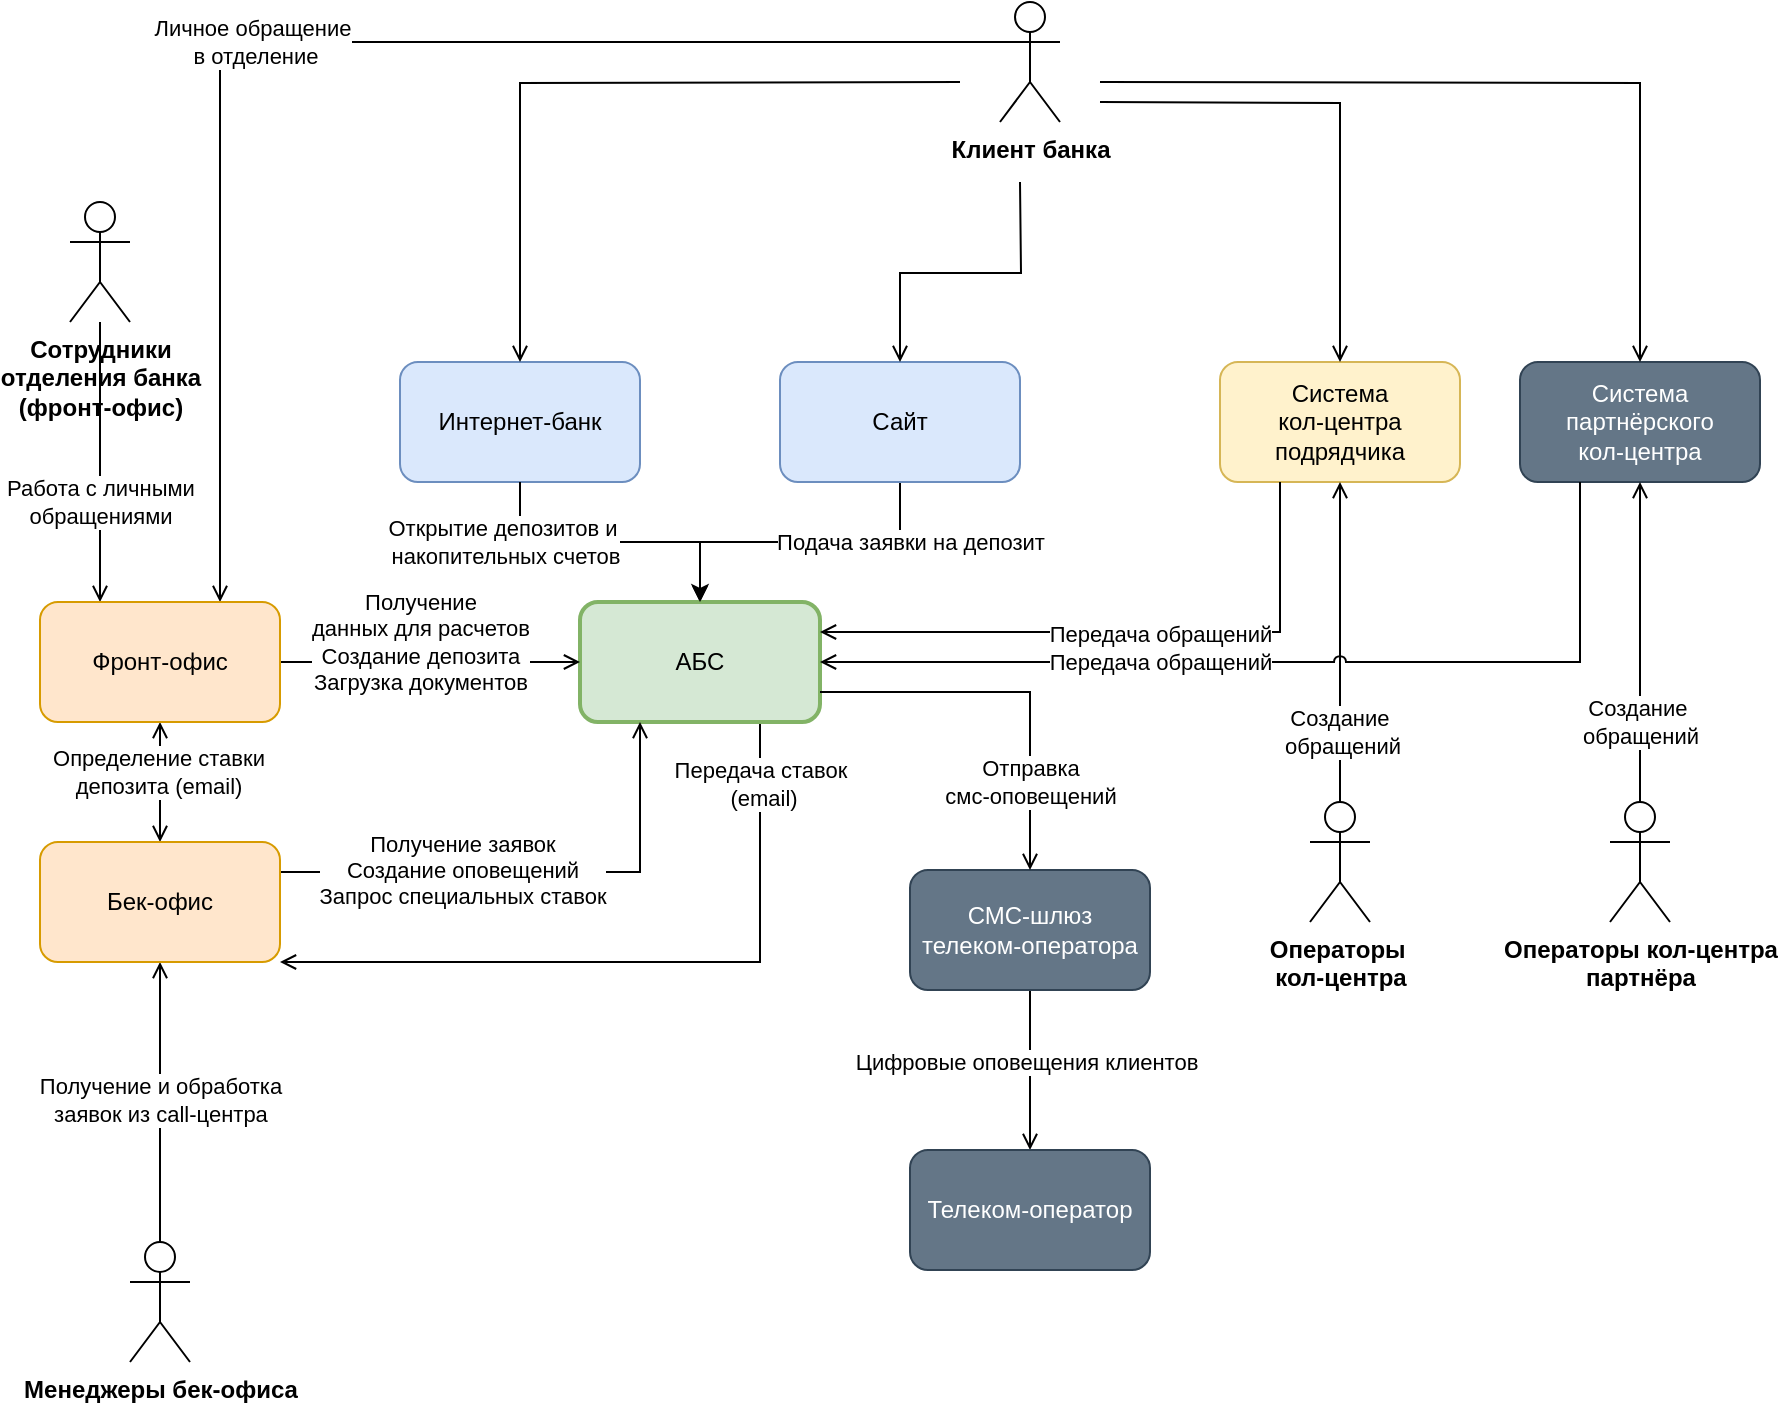 <mxfile version="27.0.2">
  <diagram name="Схема интеграции" id="C64fve-Lw2I5wVxxuqOa">
    <mxGraphModel dx="1426" dy="849" grid="1" gridSize="10" guides="1" tooltips="1" connect="1" arrows="1" fold="1" page="1" pageScale="1" pageWidth="1169" pageHeight="827" math="0" shadow="0">
      <root>
        <mxCell id="0" />
        <mxCell id="1" parent="0" />
        <mxCell id="KwxqUgD4pvCNiWJ5DstC-68" style="edgeStyle=orthogonalEdgeStyle;rounded=0;orthogonalLoop=1;jettySize=auto;html=1;entryX=0.5;entryY=0;entryDx=0;entryDy=0;" edge="1" parent="1" source="KwxqUgD4pvCNiWJ5DstC-1" target="KwxqUgD4pvCNiWJ5DstC-5">
          <mxGeometry relative="1" as="geometry" />
        </mxCell>
        <mxCell id="KwxqUgD4pvCNiWJ5DstC-69" value="Подача заявки на депозит" style="edgeLabel;html=1;align=center;verticalAlign=middle;resizable=0;points=[];" vertex="1" connectable="0" parent="KwxqUgD4pvCNiWJ5DstC-68">
          <mxGeometry x="-0.312" relative="1" as="geometry">
            <mxPoint x="30" as="offset" />
          </mxGeometry>
        </mxCell>
        <mxCell id="KwxqUgD4pvCNiWJ5DstC-1" value="Сайт" style="rounded=1;whiteSpace=wrap;html=1;fillColor=#dae8fc;strokeColor=#6c8ebf;" vertex="1" parent="1">
          <mxGeometry x="450" y="230" width="120" height="60" as="geometry" />
        </mxCell>
        <mxCell id="KwxqUgD4pvCNiWJ5DstC-2" style="edgeStyle=orthogonalEdgeStyle;rounded=0;orthogonalLoop=1;jettySize=auto;html=1;entryX=0.5;entryY=0;entryDx=0;entryDy=0;endArrow=open;endFill=0;" edge="1" parent="1" source="KwxqUgD4pvCNiWJ5DstC-4" target="KwxqUgD4pvCNiWJ5DstC-9">
          <mxGeometry relative="1" as="geometry" />
        </mxCell>
        <mxCell id="KwxqUgD4pvCNiWJ5DstC-3" value="Цифровые оповещения клиентов" style="edgeLabel;html=1;align=center;verticalAlign=middle;resizable=0;points=[];" connectable="0" vertex="1" parent="KwxqUgD4pvCNiWJ5DstC-2">
          <mxGeometry x="-0.102" y="-2" relative="1" as="geometry">
            <mxPoint as="offset" />
          </mxGeometry>
        </mxCell>
        <mxCell id="KwxqUgD4pvCNiWJ5DstC-4" value="СМС-шлюз&lt;br&gt;телеком-оператора" style="rounded=1;whiteSpace=wrap;html=1;fillColor=#647687;strokeColor=#314354;fontColor=#ffffff;" vertex="1" parent="1">
          <mxGeometry x="515" y="484" width="120" height="60" as="geometry" />
        </mxCell>
        <mxCell id="KwxqUgD4pvCNiWJ5DstC-58" style="edgeStyle=orthogonalEdgeStyle;rounded=0;orthogonalLoop=1;jettySize=auto;html=1;entryX=1;entryY=1;entryDx=0;entryDy=0;endArrow=open;endFill=0;" edge="1" parent="1" source="KwxqUgD4pvCNiWJ5DstC-5" target="KwxqUgD4pvCNiWJ5DstC-53">
          <mxGeometry relative="1" as="geometry">
            <Array as="points">
              <mxPoint x="440" y="530" />
            </Array>
          </mxGeometry>
        </mxCell>
        <mxCell id="KwxqUgD4pvCNiWJ5DstC-59" value="Передача ставок&lt;div&gt;&amp;nbsp;(email)&lt;/div&gt;" style="edgeLabel;html=1;align=center;verticalAlign=middle;resizable=0;points=[];" vertex="1" connectable="0" parent="KwxqUgD4pvCNiWJ5DstC-58">
          <mxGeometry x="-0.828" relative="1" as="geometry">
            <mxPoint as="offset" />
          </mxGeometry>
        </mxCell>
        <mxCell id="KwxqUgD4pvCNiWJ5DstC-5" value="АБС" style="rounded=1;whiteSpace=wrap;html=1;fillColor=#d5e8d4;strokeColor=#82b366;strokeWidth=2;" vertex="1" parent="1">
          <mxGeometry x="350" y="350" width="120" height="60" as="geometry" />
        </mxCell>
        <mxCell id="KwxqUgD4pvCNiWJ5DstC-6" value="Система партнёрского&lt;br&gt;кол-центра" style="rounded=1;whiteSpace=wrap;html=1;fillColor=#647687;strokeColor=#314354;fontColor=#ffffff;" vertex="1" parent="1">
          <mxGeometry x="820" y="230" width="120" height="60" as="geometry" />
        </mxCell>
        <mxCell id="KwxqUgD4pvCNiWJ5DstC-7" value="Система&lt;br&gt;кол-центра&lt;br&gt;подрядчика" style="rounded=1;whiteSpace=wrap;html=1;fillColor=#fff2cc;strokeColor=#d6b656;" vertex="1" parent="1">
          <mxGeometry x="670" y="230" width="120" height="60" as="geometry" />
        </mxCell>
        <mxCell id="KwxqUgD4pvCNiWJ5DstC-8" value="Интернет-банк" style="rounded=1;whiteSpace=wrap;html=1;fillColor=#dae8fc;strokeColor=#6c8ebf;" vertex="1" parent="1">
          <mxGeometry x="260" y="230" width="120" height="60" as="geometry" />
        </mxCell>
        <mxCell id="KwxqUgD4pvCNiWJ5DstC-9" value="Телеком-оператор" style="rounded=1;whiteSpace=wrap;html=1;fillColor=#647687;strokeColor=#314354;fontColor=#ffffff;" vertex="1" parent="1">
          <mxGeometry x="515" y="624" width="120" height="60" as="geometry" />
        </mxCell>
        <mxCell id="KwxqUgD4pvCNiWJ5DstC-51" style="edgeStyle=orthogonalEdgeStyle;rounded=0;orthogonalLoop=1;jettySize=auto;html=1;endArrow=open;endFill=0;entryX=0.25;entryY=0;entryDx=0;entryDy=0;" edge="1" parent="1" source="KwxqUgD4pvCNiWJ5DstC-10" target="KwxqUgD4pvCNiWJ5DstC-50">
          <mxGeometry relative="1" as="geometry">
            <Array as="points">
              <mxPoint x="110" y="190" />
            </Array>
          </mxGeometry>
        </mxCell>
        <mxCell id="KwxqUgD4pvCNiWJ5DstC-70" value="&lt;div&gt;Работа с личными&lt;/div&gt;&lt;div&gt;обращениями&lt;/div&gt;" style="edgeLabel;html=1;align=center;verticalAlign=middle;resizable=0;points=[];" vertex="1" connectable="0" parent="KwxqUgD4pvCNiWJ5DstC-51">
          <mxGeometry x="0.171" y="-1" relative="1" as="geometry">
            <mxPoint x="1" y="8" as="offset" />
          </mxGeometry>
        </mxCell>
        <mxCell id="KwxqUgD4pvCNiWJ5DstC-10" value="Сотрудники&lt;br&gt;отделения банка&lt;br&gt;(фронт-офис)" style="shape=umlActor;verticalLabelPosition=bottom;verticalAlign=top;html=1;outlineConnect=0;fontStyle=1" vertex="1" parent="1">
          <mxGeometry x="95" y="150" width="30" height="60" as="geometry" />
        </mxCell>
        <mxCell id="KwxqUgD4pvCNiWJ5DstC-54" style="edgeStyle=orthogonalEdgeStyle;rounded=0;orthogonalLoop=1;jettySize=auto;html=1;entryX=0.5;entryY=1;entryDx=0;entryDy=0;endArrow=open;endFill=0;" edge="1" parent="1" source="KwxqUgD4pvCNiWJ5DstC-11" target="KwxqUgD4pvCNiWJ5DstC-53">
          <mxGeometry relative="1" as="geometry" />
        </mxCell>
        <mxCell id="KwxqUgD4pvCNiWJ5DstC-55" value="Получение и обработка&lt;div&gt;заявок из call-центра&lt;/div&gt;" style="edgeLabel;html=1;align=center;verticalAlign=middle;resizable=0;points=[];" vertex="1" connectable="0" parent="KwxqUgD4pvCNiWJ5DstC-54">
          <mxGeometry x="0.014" relative="1" as="geometry">
            <mxPoint as="offset" />
          </mxGeometry>
        </mxCell>
        <mxCell id="KwxqUgD4pvCNiWJ5DstC-11" value="Менеджеры бек-офиса" style="shape=umlActor;verticalLabelPosition=bottom;verticalAlign=top;html=1;outlineConnect=0;fontStyle=1" vertex="1" parent="1">
          <mxGeometry x="125" y="670" width="30" height="60" as="geometry" />
        </mxCell>
        <mxCell id="KwxqUgD4pvCNiWJ5DstC-12" value="Операторы кол-центра&lt;br&gt;партнёра" style="shape=umlActor;verticalLabelPosition=bottom;verticalAlign=top;html=1;outlineConnect=0;fontStyle=1" vertex="1" parent="1">
          <mxGeometry x="865" y="450" width="30" height="60" as="geometry" />
        </mxCell>
        <mxCell id="KwxqUgD4pvCNiWJ5DstC-13" value="Операторы&amp;nbsp;&lt;div&gt;кол-центра&lt;br&gt;&lt;/div&gt;" style="shape=umlActor;verticalLabelPosition=bottom;verticalAlign=top;html=1;outlineConnect=0;fontStyle=1" vertex="1" parent="1">
          <mxGeometry x="715" y="450" width="30" height="60" as="geometry" />
        </mxCell>
        <mxCell id="KwxqUgD4pvCNiWJ5DstC-14" value="Клиент банка" style="shape=umlActor;verticalLabelPosition=bottom;verticalAlign=top;html=1;outlineConnect=0;fontStyle=1" vertex="1" parent="1">
          <mxGeometry x="560" y="50" width="30" height="60" as="geometry" />
        </mxCell>
        <mxCell id="KwxqUgD4pvCNiWJ5DstC-15" style="edgeStyle=orthogonalEdgeStyle;rounded=0;orthogonalLoop=1;jettySize=auto;html=1;entryX=0.5;entryY=0;entryDx=0;entryDy=0;endArrow=open;endFill=0;" edge="1" parent="1" target="KwxqUgD4pvCNiWJ5DstC-7">
          <mxGeometry relative="1" as="geometry">
            <mxPoint x="610" y="100" as="sourcePoint" />
            <mxPoint x="800" y="230" as="targetPoint" />
          </mxGeometry>
        </mxCell>
        <mxCell id="KwxqUgD4pvCNiWJ5DstC-17" style="edgeStyle=orthogonalEdgeStyle;rounded=0;orthogonalLoop=1;jettySize=auto;html=1;entryX=0.5;entryY=0;entryDx=0;entryDy=0;endArrow=open;endFill=0;" edge="1" parent="1" target="KwxqUgD4pvCNiWJ5DstC-6">
          <mxGeometry relative="1" as="geometry">
            <mxPoint x="610" y="90" as="sourcePoint" />
            <mxPoint x="740" y="240" as="targetPoint" />
          </mxGeometry>
        </mxCell>
        <mxCell id="KwxqUgD4pvCNiWJ5DstC-19" style="edgeStyle=orthogonalEdgeStyle;rounded=0;orthogonalLoop=1;jettySize=auto;html=1;entryX=0.5;entryY=0;entryDx=0;entryDy=0;endArrow=open;endFill=0;" edge="1" parent="1" target="KwxqUgD4pvCNiWJ5DstC-8">
          <mxGeometry relative="1" as="geometry">
            <mxPoint x="540" y="90" as="sourcePoint" />
            <mxPoint x="634" y="270" as="targetPoint" />
          </mxGeometry>
        </mxCell>
        <mxCell id="KwxqUgD4pvCNiWJ5DstC-21" style="edgeStyle=orthogonalEdgeStyle;rounded=0;orthogonalLoop=1;jettySize=auto;html=1;entryX=0.5;entryY=1;entryDx=0;entryDy=0;endArrow=open;endFill=0;exitX=0.5;exitY=0;exitDx=0;exitDy=0;exitPerimeter=0;" edge="1" parent="1" target="KwxqUgD4pvCNiWJ5DstC-6" source="KwxqUgD4pvCNiWJ5DstC-12">
          <mxGeometry relative="1" as="geometry">
            <mxPoint x="990" y="360" as="sourcePoint" />
            <mxPoint x="900" y="560" as="targetPoint" />
          </mxGeometry>
        </mxCell>
        <mxCell id="KwxqUgD4pvCNiWJ5DstC-64" value="Создание&amp;nbsp;&lt;div&gt;обращений&lt;/div&gt;" style="edgeLabel;html=1;align=center;verticalAlign=middle;resizable=0;points=[];" vertex="1" connectable="0" parent="KwxqUgD4pvCNiWJ5DstC-21">
          <mxGeometry x="-0.075" y="-1" relative="1" as="geometry">
            <mxPoint x="-1" y="34" as="offset" />
          </mxGeometry>
        </mxCell>
        <mxCell id="KwxqUgD4pvCNiWJ5DstC-23" style="edgeStyle=orthogonalEdgeStyle;rounded=0;orthogonalLoop=1;jettySize=auto;html=1;entryX=0.5;entryY=1;entryDx=0;entryDy=0;endArrow=open;endFill=0;" edge="1" parent="1" source="KwxqUgD4pvCNiWJ5DstC-13">
          <mxGeometry relative="1" as="geometry">
            <mxPoint x="840" y="360" as="sourcePoint" />
            <mxPoint x="730" y="290" as="targetPoint" />
          </mxGeometry>
        </mxCell>
        <mxCell id="KwxqUgD4pvCNiWJ5DstC-67" value="Создание&amp;nbsp;&lt;div&gt;обращений&lt;/div&gt;" style="edgeLabel;html=1;align=center;verticalAlign=middle;resizable=0;points=[];" vertex="1" connectable="0" parent="KwxqUgD4pvCNiWJ5DstC-23">
          <mxGeometry x="0.371" relative="1" as="geometry">
            <mxPoint y="74" as="offset" />
          </mxGeometry>
        </mxCell>
        <mxCell id="KwxqUgD4pvCNiWJ5DstC-25" value="" style="edgeStyle=orthogonalEdgeStyle;rounded=0;orthogonalLoop=1;jettySize=auto;html=1;entryX=0.5;entryY=0;entryDx=0;entryDy=0;endArrow=open;endFill=0;exitX=0.5;exitY=1;exitDx=0;exitDy=0;" edge="1" parent="1" source="KwxqUgD4pvCNiWJ5DstC-8" target="KwxqUgD4pvCNiWJ5DstC-5">
          <mxGeometry relative="1" as="geometry">
            <mxPoint x="610" y="140" as="sourcePoint" />
            <mxPoint x="740" y="240" as="targetPoint" />
          </mxGeometry>
        </mxCell>
        <mxCell id="KwxqUgD4pvCNiWJ5DstC-26" value="Открытие депозитов и&lt;div&gt;&amp;nbsp;накопительных счетов&lt;/div&gt;" style="edgeLabel;html=1;align=center;verticalAlign=middle;resizable=0;points=[];" connectable="0" vertex="1" parent="KwxqUgD4pvCNiWJ5DstC-25">
          <mxGeometry x="-0.102" y="-2" relative="1" as="geometry">
            <mxPoint x="-47" y="-2" as="offset" />
          </mxGeometry>
        </mxCell>
        <mxCell id="KwxqUgD4pvCNiWJ5DstC-27" value="" style="edgeStyle=orthogonalEdgeStyle;rounded=0;orthogonalLoop=1;jettySize=auto;html=1;entryX=0;entryY=0.5;entryDx=0;entryDy=0;endArrow=open;endFill=0;exitX=1;exitY=0.5;exitDx=0;exitDy=0;" edge="1" parent="1" target="KwxqUgD4pvCNiWJ5DstC-5" source="KwxqUgD4pvCNiWJ5DstC-50">
          <mxGeometry relative="1" as="geometry">
            <mxPoint x="210" y="380" as="sourcePoint" />
            <mxPoint x="420" y="360" as="targetPoint" />
          </mxGeometry>
        </mxCell>
        <mxCell id="KwxqUgD4pvCNiWJ5DstC-28" value="Получение&lt;div&gt;данных для расчетов&lt;/div&gt;&lt;div&gt;Создание депозита&lt;/div&gt;&lt;div&gt;Загрузка документов&lt;/div&gt;" style="edgeLabel;html=1;align=center;verticalAlign=middle;resizable=0;points=[];" connectable="0" vertex="1" parent="KwxqUgD4pvCNiWJ5DstC-27">
          <mxGeometry x="-0.102" y="-2" relative="1" as="geometry">
            <mxPoint x="2" y="-12" as="offset" />
          </mxGeometry>
        </mxCell>
        <mxCell id="KwxqUgD4pvCNiWJ5DstC-29" value="" style="edgeStyle=orthogonalEdgeStyle;rounded=0;orthogonalLoop=1;jettySize=auto;html=1;endArrow=none;endFill=0;startArrow=open;startFill=0;exitX=0.75;exitY=0;exitDx=0;exitDy=0;entryX=0;entryY=0.333;entryDx=0;entryDy=0;entryPerimeter=0;" edge="1" parent="1" source="KwxqUgD4pvCNiWJ5DstC-50" target="KwxqUgD4pvCNiWJ5DstC-14">
          <mxGeometry relative="1" as="geometry">
            <mxPoint x="185" y="320" as="sourcePoint" />
            <mxPoint x="540" y="70" as="targetPoint" />
            <Array as="points">
              <mxPoint x="170" y="70" />
            </Array>
          </mxGeometry>
        </mxCell>
        <mxCell id="KwxqUgD4pvCNiWJ5DstC-30" value="Личное обращение&lt;div&gt;&amp;nbsp;в отделение&lt;/div&gt;" style="edgeLabel;html=1;align=center;verticalAlign=middle;resizable=0;points=[];" connectable="0" vertex="1" parent="KwxqUgD4pvCNiWJ5DstC-29">
          <mxGeometry x="-0.102" y="-2" relative="1" as="geometry">
            <mxPoint x="-5" y="-2" as="offset" />
          </mxGeometry>
        </mxCell>
        <mxCell id="KwxqUgD4pvCNiWJ5DstC-31" value="" style="edgeStyle=orthogonalEdgeStyle;rounded=0;orthogonalLoop=1;jettySize=auto;html=1;entryX=0.5;entryY=0;entryDx=0;entryDy=0;endArrow=open;endFill=0;exitX=1;exitY=0.75;exitDx=0;exitDy=0;" edge="1" parent="1" source="KwxqUgD4pvCNiWJ5DstC-5" target="KwxqUgD4pvCNiWJ5DstC-4">
          <mxGeometry relative="1" as="geometry">
            <mxPoint x="510" y="453.57" as="sourcePoint" />
            <mxPoint x="650" y="453.57" as="targetPoint" />
          </mxGeometry>
        </mxCell>
        <mxCell id="KwxqUgD4pvCNiWJ5DstC-32" value="Отправка&lt;br&gt;смс-оповещений" style="edgeLabel;html=1;align=center;verticalAlign=middle;resizable=0;points=[];" connectable="0" vertex="1" parent="KwxqUgD4pvCNiWJ5DstC-31">
          <mxGeometry x="-0.102" y="-2" relative="1" as="geometry">
            <mxPoint x="18" y="43" as="offset" />
          </mxGeometry>
        </mxCell>
        <mxCell id="KwxqUgD4pvCNiWJ5DstC-33" value="" style="edgeStyle=orthogonalEdgeStyle;rounded=0;orthogonalLoop=1;jettySize=auto;html=1;entryX=1;entryY=0.25;entryDx=0;entryDy=0;endArrow=open;endFill=0;exitX=0.25;exitY=1;exitDx=0;exitDy=0;" edge="1" parent="1" source="KwxqUgD4pvCNiWJ5DstC-7" target="KwxqUgD4pvCNiWJ5DstC-5">
          <mxGeometry relative="1" as="geometry">
            <mxPoint x="420" y="300" as="sourcePoint" />
            <mxPoint x="420" y="360" as="targetPoint" />
          </mxGeometry>
        </mxCell>
        <mxCell id="KwxqUgD4pvCNiWJ5DstC-34" value="Передача обращений" style="edgeLabel;html=1;align=center;verticalAlign=middle;resizable=0;points=[];" connectable="0" vertex="1" parent="KwxqUgD4pvCNiWJ5DstC-33">
          <mxGeometry x="-0.102" y="-2" relative="1" as="geometry">
            <mxPoint x="2" y="3" as="offset" />
          </mxGeometry>
        </mxCell>
        <mxCell id="KwxqUgD4pvCNiWJ5DstC-35" style="edgeStyle=orthogonalEdgeStyle;rounded=0;orthogonalLoop=1;jettySize=auto;html=1;entryX=0.5;entryY=0;entryDx=0;entryDy=0;endArrow=open;endFill=0;" edge="1" parent="1" target="KwxqUgD4pvCNiWJ5DstC-1">
          <mxGeometry relative="1" as="geometry">
            <mxPoint x="570" y="140" as="sourcePoint" />
            <mxPoint x="740" y="240" as="targetPoint" />
          </mxGeometry>
        </mxCell>
        <mxCell id="KwxqUgD4pvCNiWJ5DstC-37" value="" style="edgeStyle=orthogonalEdgeStyle;rounded=0;orthogonalLoop=1;jettySize=auto;html=1;entryX=1;entryY=0.5;entryDx=0;entryDy=0;endArrow=open;endFill=0;exitX=0.25;exitY=1;exitDx=0;exitDy=0;jumpStyle=arc;" edge="1" parent="1" source="KwxqUgD4pvCNiWJ5DstC-6" target="KwxqUgD4pvCNiWJ5DstC-5">
          <mxGeometry relative="1" as="geometry">
            <mxPoint x="810" y="380" as="sourcePoint" />
            <mxPoint x="580" y="455" as="targetPoint" />
          </mxGeometry>
        </mxCell>
        <mxCell id="KwxqUgD4pvCNiWJ5DstC-38" value="Передача обращений" style="edgeLabel;html=1;align=center;verticalAlign=middle;resizable=0;points=[];" connectable="0" vertex="1" parent="KwxqUgD4pvCNiWJ5DstC-37">
          <mxGeometry x="-0.102" y="-2" relative="1" as="geometry">
            <mxPoint x="-89" y="2" as="offset" />
          </mxGeometry>
        </mxCell>
        <mxCell id="KwxqUgD4pvCNiWJ5DstC-39" value="" style="edgeStyle=orthogonalEdgeStyle;rounded=0;orthogonalLoop=1;jettySize=auto;html=1;entryX=0.25;entryY=1;entryDx=0;entryDy=0;endArrow=open;endFill=0;exitX=1;exitY=0.25;exitDx=0;exitDy=0;" edge="1" parent="1" target="KwxqUgD4pvCNiWJ5DstC-5" source="KwxqUgD4pvCNiWJ5DstC-53">
          <mxGeometry relative="1" as="geometry">
            <mxPoint x="210" y="500" as="sourcePoint" />
            <mxPoint x="360" y="390" as="targetPoint" />
          </mxGeometry>
        </mxCell>
        <mxCell id="KwxqUgD4pvCNiWJ5DstC-40" value="Получение заявок&lt;div&gt;Создание оповещений&lt;/div&gt;&lt;div&gt;Запрос специальных ставок&lt;/div&gt;" style="edgeLabel;html=1;align=center;verticalAlign=middle;resizable=0;points=[];" connectable="0" vertex="1" parent="KwxqUgD4pvCNiWJ5DstC-39">
          <mxGeometry x="-0.102" y="-2" relative="1" as="geometry">
            <mxPoint x="-24" y="-3" as="offset" />
          </mxGeometry>
        </mxCell>
        <mxCell id="KwxqUgD4pvCNiWJ5DstC-56" style="edgeStyle=orthogonalEdgeStyle;rounded=0;orthogonalLoop=1;jettySize=auto;html=1;entryX=0.5;entryY=0;entryDx=0;entryDy=0;startArrow=open;startFill=0;endArrow=open;endFill=0;" edge="1" parent="1" source="KwxqUgD4pvCNiWJ5DstC-50" target="KwxqUgD4pvCNiWJ5DstC-53">
          <mxGeometry relative="1" as="geometry" />
        </mxCell>
        <mxCell id="KwxqUgD4pvCNiWJ5DstC-57" value="Определение ставки&lt;div&gt;депозита (email)&lt;/div&gt;" style="edgeLabel;html=1;align=center;verticalAlign=middle;resizable=0;points=[];" vertex="1" connectable="0" parent="KwxqUgD4pvCNiWJ5DstC-56">
          <mxGeometry x="-0.167" y="-1" relative="1" as="geometry">
            <mxPoint as="offset" />
          </mxGeometry>
        </mxCell>
        <mxCell id="KwxqUgD4pvCNiWJ5DstC-50" value="Фронт-офис" style="rounded=1;whiteSpace=wrap;html=1;fillColor=#ffe6cc;strokeColor=#d79b00;" vertex="1" parent="1">
          <mxGeometry x="80" y="350" width="120" height="60" as="geometry" />
        </mxCell>
        <mxCell id="KwxqUgD4pvCNiWJ5DstC-53" value="Бек-офис" style="rounded=1;whiteSpace=wrap;html=1;fillColor=#ffe6cc;strokeColor=#d79b00;" vertex="1" parent="1">
          <mxGeometry x="80" y="470" width="120" height="60" as="geometry" />
        </mxCell>
      </root>
    </mxGraphModel>
  </diagram>
</mxfile>
